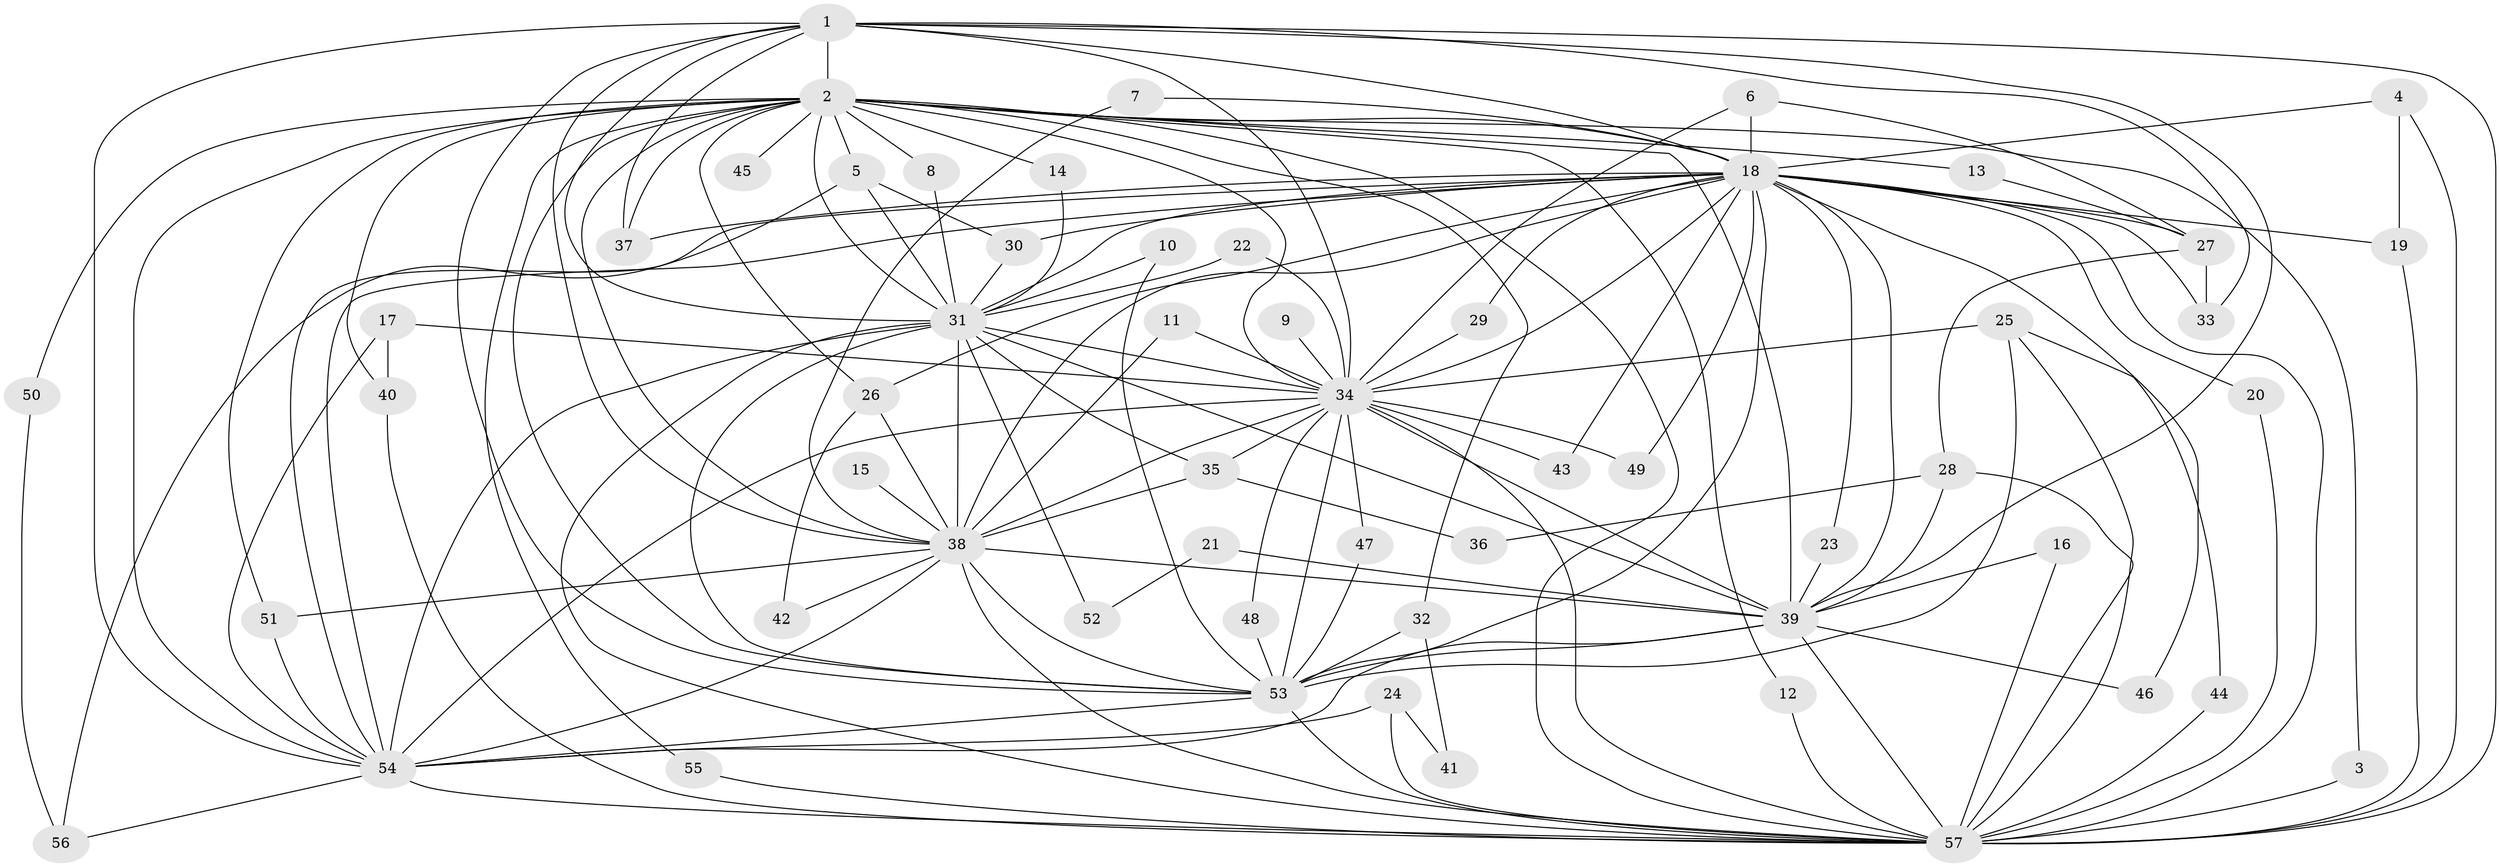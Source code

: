 // original degree distribution, {18: 0.037037037037037035, 17: 0.012345679012345678, 23: 0.012345679012345678, 27: 0.012345679012345678, 15: 0.024691358024691357, 29: 0.012345679012345678, 22: 0.012345679012345678, 4: 0.06172839506172839, 2: 0.5925925925925926, 3: 0.20987654320987653, 5: 0.012345679012345678}
// Generated by graph-tools (version 1.1) at 2025/36/03/04/25 23:36:17]
// undirected, 57 vertices, 146 edges
graph export_dot {
  node [color=gray90,style=filled];
  1;
  2;
  3;
  4;
  5;
  6;
  7;
  8;
  9;
  10;
  11;
  12;
  13;
  14;
  15;
  16;
  17;
  18;
  19;
  20;
  21;
  22;
  23;
  24;
  25;
  26;
  27;
  28;
  29;
  30;
  31;
  32;
  33;
  34;
  35;
  36;
  37;
  38;
  39;
  40;
  41;
  42;
  43;
  44;
  45;
  46;
  47;
  48;
  49;
  50;
  51;
  52;
  53;
  54;
  55;
  56;
  57;
  1 -- 2 [weight=2.0];
  1 -- 18 [weight=1.0];
  1 -- 31 [weight=2.0];
  1 -- 33 [weight=1.0];
  1 -- 34 [weight=2.0];
  1 -- 37 [weight=1.0];
  1 -- 38 [weight=1.0];
  1 -- 39 [weight=1.0];
  1 -- 53 [weight=1.0];
  1 -- 54 [weight=1.0];
  1 -- 57 [weight=2.0];
  2 -- 3 [weight=1.0];
  2 -- 5 [weight=1.0];
  2 -- 8 [weight=1.0];
  2 -- 12 [weight=1.0];
  2 -- 13 [weight=1.0];
  2 -- 14 [weight=1.0];
  2 -- 18 [weight=1.0];
  2 -- 26 [weight=1.0];
  2 -- 31 [weight=1.0];
  2 -- 32 [weight=1.0];
  2 -- 34 [weight=1.0];
  2 -- 37 [weight=1.0];
  2 -- 38 [weight=1.0];
  2 -- 39 [weight=1.0];
  2 -- 40 [weight=1.0];
  2 -- 45 [weight=1.0];
  2 -- 50 [weight=1.0];
  2 -- 51 [weight=1.0];
  2 -- 53 [weight=2.0];
  2 -- 54 [weight=1.0];
  2 -- 55 [weight=1.0];
  2 -- 57 [weight=1.0];
  3 -- 57 [weight=1.0];
  4 -- 18 [weight=1.0];
  4 -- 19 [weight=1.0];
  4 -- 57 [weight=1.0];
  5 -- 30 [weight=1.0];
  5 -- 31 [weight=1.0];
  5 -- 54 [weight=1.0];
  6 -- 18 [weight=1.0];
  6 -- 27 [weight=1.0];
  6 -- 34 [weight=1.0];
  7 -- 18 [weight=1.0];
  7 -- 38 [weight=1.0];
  8 -- 31 [weight=1.0];
  9 -- 34 [weight=1.0];
  10 -- 31 [weight=1.0];
  10 -- 53 [weight=1.0];
  11 -- 34 [weight=1.0];
  11 -- 38 [weight=1.0];
  12 -- 57 [weight=1.0];
  13 -- 27 [weight=1.0];
  14 -- 31 [weight=1.0];
  15 -- 38 [weight=1.0];
  16 -- 39 [weight=1.0];
  16 -- 57 [weight=1.0];
  17 -- 34 [weight=1.0];
  17 -- 40 [weight=1.0];
  17 -- 54 [weight=1.0];
  18 -- 19 [weight=1.0];
  18 -- 20 [weight=1.0];
  18 -- 23 [weight=1.0];
  18 -- 26 [weight=1.0];
  18 -- 27 [weight=1.0];
  18 -- 29 [weight=1.0];
  18 -- 30 [weight=1.0];
  18 -- 31 [weight=1.0];
  18 -- 33 [weight=1.0];
  18 -- 34 [weight=1.0];
  18 -- 37 [weight=1.0];
  18 -- 38 [weight=2.0];
  18 -- 39 [weight=1.0];
  18 -- 43 [weight=1.0];
  18 -- 46 [weight=2.0];
  18 -- 49 [weight=1.0];
  18 -- 53 [weight=2.0];
  18 -- 54 [weight=1.0];
  18 -- 56 [weight=1.0];
  18 -- 57 [weight=1.0];
  19 -- 57 [weight=1.0];
  20 -- 57 [weight=1.0];
  21 -- 39 [weight=2.0];
  21 -- 52 [weight=1.0];
  22 -- 31 [weight=1.0];
  22 -- 34 [weight=1.0];
  23 -- 39 [weight=1.0];
  24 -- 41 [weight=1.0];
  24 -- 54 [weight=1.0];
  24 -- 57 [weight=1.0];
  25 -- 34 [weight=1.0];
  25 -- 44 [weight=1.0];
  25 -- 53 [weight=1.0];
  25 -- 57 [weight=1.0];
  26 -- 38 [weight=1.0];
  26 -- 42 [weight=1.0];
  27 -- 28 [weight=1.0];
  27 -- 33 [weight=1.0];
  28 -- 36 [weight=1.0];
  28 -- 39 [weight=1.0];
  28 -- 57 [weight=1.0];
  29 -- 34 [weight=1.0];
  30 -- 31 [weight=1.0];
  31 -- 34 [weight=1.0];
  31 -- 35 [weight=1.0];
  31 -- 38 [weight=1.0];
  31 -- 39 [weight=1.0];
  31 -- 52 [weight=1.0];
  31 -- 53 [weight=1.0];
  31 -- 54 [weight=1.0];
  31 -- 57 [weight=1.0];
  32 -- 41 [weight=1.0];
  32 -- 53 [weight=1.0];
  34 -- 35 [weight=1.0];
  34 -- 38 [weight=1.0];
  34 -- 39 [weight=1.0];
  34 -- 43 [weight=1.0];
  34 -- 47 [weight=1.0];
  34 -- 48 [weight=1.0];
  34 -- 49 [weight=1.0];
  34 -- 53 [weight=1.0];
  34 -- 54 [weight=1.0];
  34 -- 57 [weight=1.0];
  35 -- 36 [weight=1.0];
  35 -- 38 [weight=1.0];
  38 -- 39 [weight=1.0];
  38 -- 42 [weight=1.0];
  38 -- 51 [weight=1.0];
  38 -- 53 [weight=1.0];
  38 -- 54 [weight=1.0];
  38 -- 57 [weight=1.0];
  39 -- 46 [weight=1.0];
  39 -- 53 [weight=2.0];
  39 -- 54 [weight=2.0];
  39 -- 57 [weight=1.0];
  40 -- 57 [weight=1.0];
  44 -- 57 [weight=1.0];
  47 -- 53 [weight=1.0];
  48 -- 53 [weight=1.0];
  50 -- 56 [weight=1.0];
  51 -- 54 [weight=1.0];
  53 -- 54 [weight=1.0];
  53 -- 57 [weight=1.0];
  54 -- 56 [weight=1.0];
  54 -- 57 [weight=1.0];
  55 -- 57 [weight=1.0];
}
